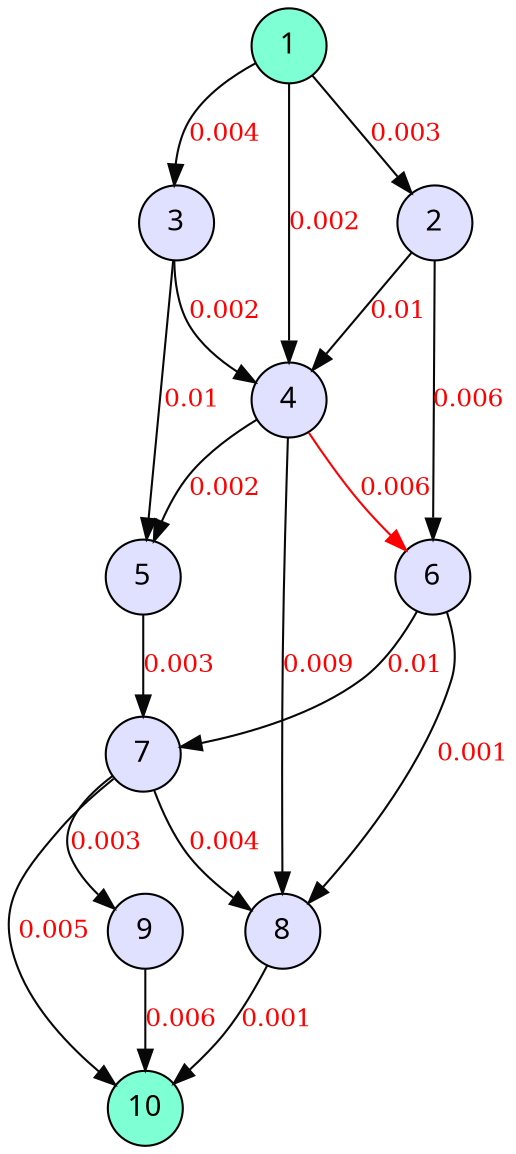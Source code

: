digraph route {
	graph [bb="0,-2000,7000,2000"];
	node [fontname="Tahoma", fontsize="14", fixedsize="true"];
   
	"1" [pos="0,0", width="0.5", height="0.5", style="filled", fillcolor="aquamarine"];
	"2" [pos="100, 100", width="0.5", height="0.5", style="filled", fillcolor="#e0e0ff"];
	"3" [pos="100, -100", width="0.5", height="0.5", style="filled", fillcolor="#e0e0ff"];
	"4" [pos="175, 0", width="0.5", height="0.5", style="filled", fillcolor="#e0e0ff"];
	"5" [pos="250, -100", width="0.5", height="0.5", style="filled", fillcolor="#e0e0ff"];
	"6" [pos="250, 100", width="0.5", height="0.5", style="filled", fillcolor="#e0e0ff"];
	"7" [pos="400,-100", width="0.5", height="0.5", style="filled", fillcolor="#e0e0ff"];
	"8" [pos="400, 100", width="0.5", height="0.5", style="filled", fillcolor="#e0e0ff"];
	"9" [pos="475, 0", width="0.5", height="0.5", style="filled", fillcolor="#e0e0ff"];
	"10" [pos="575,0", width="0.5", height="0.5", style="filled", fillcolor="aquamarine"];



	"1"->"2" [color="gray3",  label="0.003",labeljust=center,  fontsize=12,fontcolor="red"];
	"1"->"3" [color="gray3", label="0.004",labeljust=center,  fontsize=12,fontcolor="red"];
	"1"->"4" [color="gray3", label="0.002",labeljust=center,  fontsize=12,fontcolor="red"];
	"2"->"4" [color="gray3", label="0.01",labeljust=center,  fontsize=12,fontcolor="red"];
	"2"->"6" [color="gray3", label="0.006",labeljust=center,  fontsize=12,fontcolor="red"];
	"3"->"4" [color="gray3", label="0.002",labeljust=center,  fontsize=12,fontcolor="red"];
	"3"->"5" [color="gray3", label="0.01",labeljust=center,  fontsize=12,fontcolor="red"];
	"4"->"5" [color="gray3", label="0.002",labeljust=center,  fontsize=12,fontcolor="red"];
	"4"->"6" [color="red", label="0.006",labeljust=center,  fontsize=12,fontcolor="red"];
	"4"->"8" [color="gray3", label="0.009",labeljust=center,  fontsize=12,fontcolor="red"];
	"5"->"7" [color="gray3", label="0.003",labeljust=center,  fontsize=12,fontcolor="red"];
	"6"->"7" [color="gray3", label="0.01",labeljust=center,  fontsize=12,fontcolor="red"];
	"6"->"8" [color="gray3", label="0.001",labeljust=center,  fontsize=12,fontcolor="red"];
	"7"->"8" [color="gray3", label="0.004",labeljust=center,  fontsize=12,fontcolor="red"];
	"7"->"9" [color="gray3", label="0.003",labeljust=center,  fontsize=12,fontcolor="red"];
	"7"->"10" [color="gray3", label="0.005",labeljust=center,  fontsize=12,fontcolor="red"];
	"8"->"10" [color="gray3", label="0.001",labeljust=center,  fontsize=12,fontcolor="red"];
	"9"->"10" [color="gray3", label="0.006",labeljust=center,  fontsize=12,fontcolor="red"];		
}